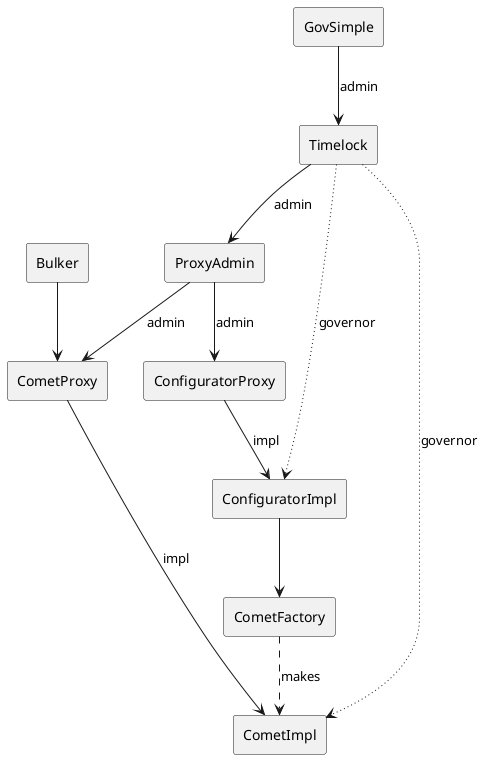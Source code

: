 @startuml

rectangle GovSimple
rectangle Timelock
rectangle ProxyAdmin
rectangle ConfiguratorProxy
rectangle ConfiguratorImpl
rectangle CometFactory
rectangle CometProxy
rectangle CometImpl
rectangle Bulker

GovSimple --> Timelock : admin
Timelock --> ProxyAdmin : admin
Timelock ~~> ConfiguratorImpl : governor
Timelock ~~> CometImpl : governor
ProxyAdmin --> ConfiguratorProxy : admin
ProxyAdmin --> CometProxy : admin
ConfiguratorProxy --> ConfiguratorImpl : impl
ConfiguratorImpl --> CometFactory
CometFactory ..> CometImpl : makes
CometProxy --> CometImpl : impl
Bulker --> CometProxy

@enduml